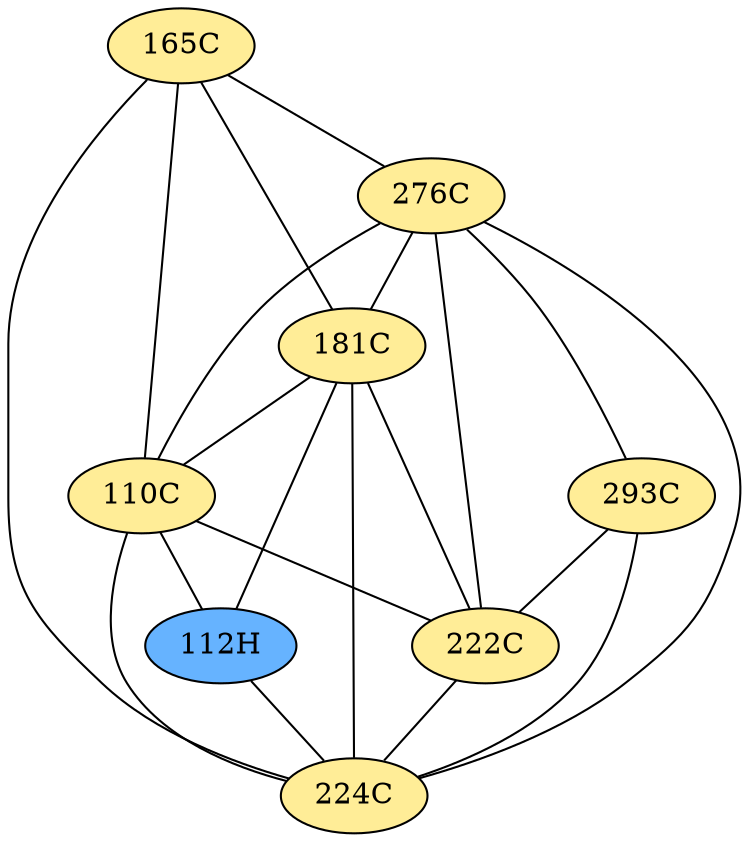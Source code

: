 // The Round Table
graph {
	"165C" [fillcolor="#FFED97" style=radial]
	"224C" [fillcolor="#FFED97" style=radial]
	"165C" -- "224C" [penwidth=1]
	"165C" [fillcolor="#FFED97" style=radial]
	"276C" [fillcolor="#FFED97" style=radial]
	"165C" -- "276C" [penwidth=1]
	"165C" [fillcolor="#FFED97" style=radial]
	"181C" [fillcolor="#FFED97" style=radial]
	"165C" -- "181C" [penwidth=1]
	"165C" [fillcolor="#FFED97" style=radial]
	"110C" [fillcolor="#FFED97" style=radial]
	"165C" -- "110C" [penwidth=1]
	"276C" [fillcolor="#FFED97" style=radial]
	"181C" [fillcolor="#FFED97" style=radial]
	"276C" -- "181C" [penwidth=1]
	"276C" [fillcolor="#FFED97" style=radial]
	"293C" [fillcolor="#FFED97" style=radial]
	"276C" -- "293C" [penwidth=1]
	"276C" [fillcolor="#FFED97" style=radial]
	"110C" [fillcolor="#FFED97" style=radial]
	"276C" -- "110C" [penwidth=1]
	"276C" [fillcolor="#FFED97" style=radial]
	"222C" [fillcolor="#FFED97" style=radial]
	"276C" -- "222C" [penwidth=1]
	"276C" [fillcolor="#FFED97" style=radial]
	"224C" [fillcolor="#FFED97" style=radial]
	"276C" -- "224C" [penwidth=1]
	"181C" [fillcolor="#FFED97" style=radial]
	"110C" [fillcolor="#FFED97" style=radial]
	"181C" -- "110C" [penwidth=1]
	"181C" [fillcolor="#FFED97" style=radial]
	"112H" [fillcolor="#66B3FF" style=radial]
	"181C" -- "112H" [penwidth=1]
	"181C" [fillcolor="#FFED97" style=radial]
	"222C" [fillcolor="#FFED97" style=radial]
	"181C" -- "222C" [penwidth=1]
	"181C" [fillcolor="#FFED97" style=radial]
	"224C" [fillcolor="#FFED97" style=radial]
	"181C" -- "224C" [penwidth=1]
	"293C" [fillcolor="#FFED97" style=radial]
	"222C" [fillcolor="#FFED97" style=radial]
	"293C" -- "222C" [penwidth=1]
	"293C" [fillcolor="#FFED97" style=radial]
	"224C" [fillcolor="#FFED97" style=radial]
	"293C" -- "224C" [penwidth=1]
	"110C" [fillcolor="#FFED97" style=radial]
	"112H" [fillcolor="#66B3FF" style=radial]
	"110C" -- "112H" [penwidth=1]
	"110C" [fillcolor="#FFED97" style=radial]
	"222C" [fillcolor="#FFED97" style=radial]
	"110C" -- "222C" [penwidth=1]
	"110C" [fillcolor="#FFED97" style=radial]
	"224C" [fillcolor="#FFED97" style=radial]
	"110C" -- "224C" [penwidth=1]
	"112H" [fillcolor="#66B3FF" style=radial]
	"224C" [fillcolor="#FFED97" style=radial]
	"112H" -- "224C" [penwidth=1]
	"222C" [fillcolor="#FFED97" style=radial]
	"224C" [fillcolor="#FFED97" style=radial]
	"222C" -- "224C" [penwidth=1]
}
